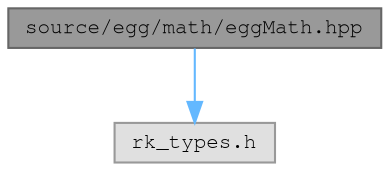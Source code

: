 digraph "source/egg/math/eggMath.hpp"
{
 // LATEX_PDF_SIZE
  bgcolor="transparent";
  edge [fontname=FreeMono,fontsize=10,labelfontname=FreeMono,labelfontsize=10];
  node [fontname=FreeMono,fontsize=10,shape=box,height=0.2,width=0.4];
  Node1 [label="source/egg/math/eggMath.hpp",height=0.2,width=0.4,color="gray40", fillcolor="grey60", style="filled", fontcolor="black",tooltip="Provides a compile-time generic interface for performing basic math operations on a certain type."];
  Node1 -> Node2 [color="steelblue1",style="solid"];
  Node2 [label="rk_types.h",height=0.2,width=0.4,color="grey60", fillcolor="#E0E0E0", style="filled",tooltip=" "];
}
